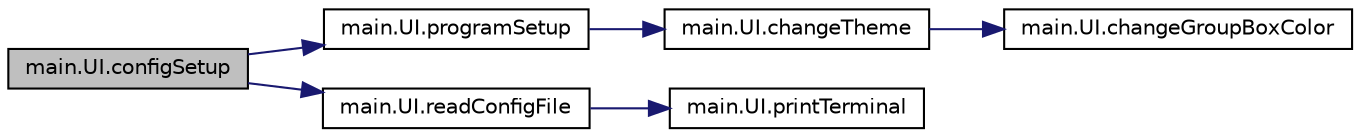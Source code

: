 digraph "main.UI.configSetup"
{
 // LATEX_PDF_SIZE
  edge [fontname="Helvetica",fontsize="10",labelfontname="Helvetica",labelfontsize="10"];
  node [fontname="Helvetica",fontsize="10",shape=record];
  rankdir="LR";
  Node1 [label="main.UI.configSetup",height=0.2,width=0.4,color="black", fillcolor="grey75", style="filled", fontcolor="black",tooltip="CONFIGURATION FILE FUNCTIONS ##."];
  Node1 -> Node2 [color="midnightblue",fontsize="10",style="solid",fontname="Helvetica"];
  Node2 [label="main.UI.programSetup",height=0.2,width=0.4,color="black", fillcolor="white", style="filled",URL="$classmain_1_1_u_i.html#ac1bad584babb5e1959092c506dc90a57",tooltip=" "];
  Node2 -> Node3 [color="midnightblue",fontsize="10",style="solid",fontname="Helvetica"];
  Node3 [label="main.UI.changeTheme",height=0.2,width=0.4,color="black", fillcolor="white", style="filled",URL="$classmain_1_1_u_i.html#a83d5e6c17ae4622eb6c98a48a89768ed",tooltip=" "];
  Node3 -> Node4 [color="midnightblue",fontsize="10",style="solid",fontname="Helvetica"];
  Node4 [label="main.UI.changeGroupBoxColor",height=0.2,width=0.4,color="black", fillcolor="white", style="filled",URL="$classmain_1_1_u_i.html#a3327878ac965395c380a86749b9abefc",tooltip=" "];
  Node1 -> Node5 [color="midnightblue",fontsize="10",style="solid",fontname="Helvetica"];
  Node5 [label="main.UI.readConfigFile",height=0.2,width=0.4,color="black", fillcolor="white", style="filled",URL="$classmain_1_1_u_i.html#abfbb3b9585e840fe7bb00a7ffd49a72a",tooltip=" "];
  Node5 -> Node6 [color="midnightblue",fontsize="10",style="solid",fontname="Helvetica"];
  Node6 [label="main.UI.printTerminal",height=0.2,width=0.4,color="black", fillcolor="white", style="filled",URL="$classmain_1_1_u_i.html#a2ed6351be3128a81b8a9469be6a690e1",tooltip=" "];
}
